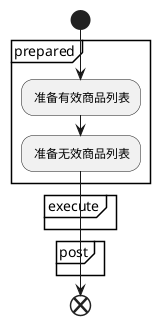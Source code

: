 @startuml
start

partition prepared{
    : 准备有效商品列表;
    : 准备无效商品列表;
}

partition execute {

}

partition post {

}

end
@enduml